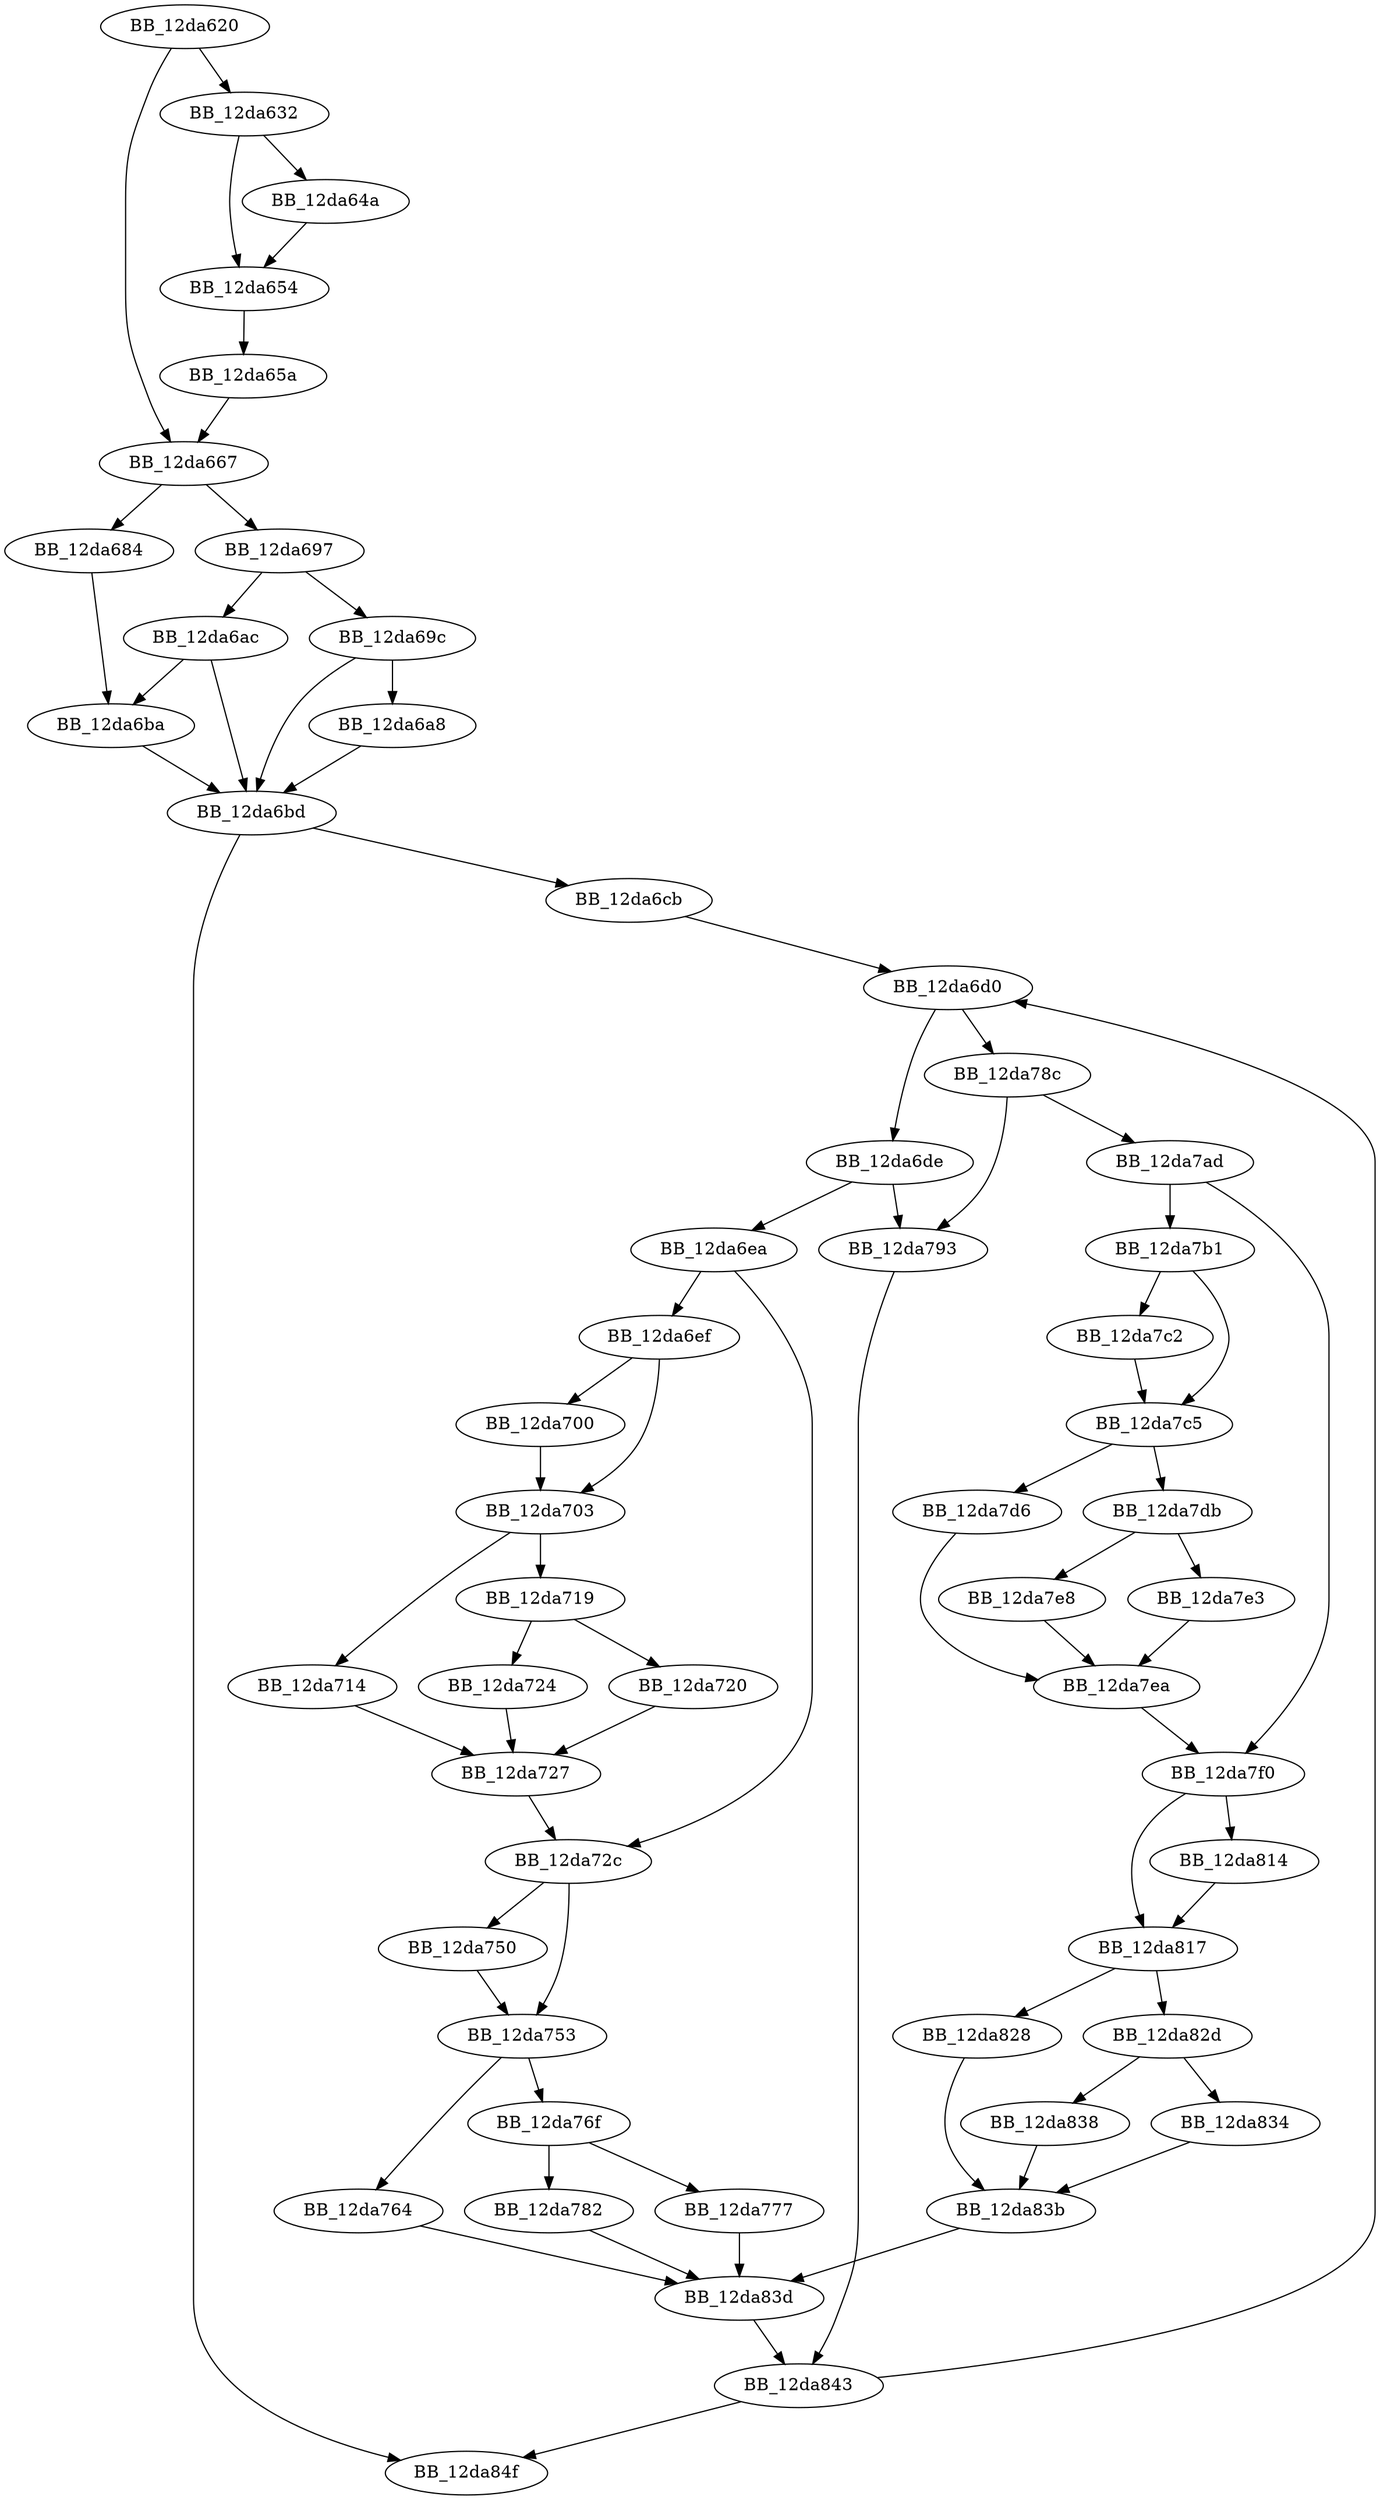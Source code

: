 DiGraph sub_12DA620{
BB_12da620->BB_12da632
BB_12da620->BB_12da667
BB_12da632->BB_12da64a
BB_12da632->BB_12da654
BB_12da64a->BB_12da654
BB_12da654->BB_12da65a
BB_12da65a->BB_12da667
BB_12da667->BB_12da684
BB_12da667->BB_12da697
BB_12da684->BB_12da6ba
BB_12da697->BB_12da69c
BB_12da697->BB_12da6ac
BB_12da69c->BB_12da6a8
BB_12da69c->BB_12da6bd
BB_12da6a8->BB_12da6bd
BB_12da6ac->BB_12da6ba
BB_12da6ac->BB_12da6bd
BB_12da6ba->BB_12da6bd
BB_12da6bd->BB_12da6cb
BB_12da6bd->BB_12da84f
BB_12da6cb->BB_12da6d0
BB_12da6d0->BB_12da6de
BB_12da6d0->BB_12da78c
BB_12da6de->BB_12da6ea
BB_12da6de->BB_12da793
BB_12da6ea->BB_12da6ef
BB_12da6ea->BB_12da72c
BB_12da6ef->BB_12da700
BB_12da6ef->BB_12da703
BB_12da700->BB_12da703
BB_12da703->BB_12da714
BB_12da703->BB_12da719
BB_12da714->BB_12da727
BB_12da719->BB_12da720
BB_12da719->BB_12da724
BB_12da720->BB_12da727
BB_12da724->BB_12da727
BB_12da727->BB_12da72c
BB_12da72c->BB_12da750
BB_12da72c->BB_12da753
BB_12da750->BB_12da753
BB_12da753->BB_12da764
BB_12da753->BB_12da76f
BB_12da764->BB_12da83d
BB_12da76f->BB_12da777
BB_12da76f->BB_12da782
BB_12da777->BB_12da83d
BB_12da782->BB_12da83d
BB_12da78c->BB_12da793
BB_12da78c->BB_12da7ad
BB_12da793->BB_12da843
BB_12da7ad->BB_12da7b1
BB_12da7ad->BB_12da7f0
BB_12da7b1->BB_12da7c2
BB_12da7b1->BB_12da7c5
BB_12da7c2->BB_12da7c5
BB_12da7c5->BB_12da7d6
BB_12da7c5->BB_12da7db
BB_12da7d6->BB_12da7ea
BB_12da7db->BB_12da7e3
BB_12da7db->BB_12da7e8
BB_12da7e3->BB_12da7ea
BB_12da7e8->BB_12da7ea
BB_12da7ea->BB_12da7f0
BB_12da7f0->BB_12da814
BB_12da7f0->BB_12da817
BB_12da814->BB_12da817
BB_12da817->BB_12da828
BB_12da817->BB_12da82d
BB_12da828->BB_12da83b
BB_12da82d->BB_12da834
BB_12da82d->BB_12da838
BB_12da834->BB_12da83b
BB_12da838->BB_12da83b
BB_12da83b->BB_12da83d
BB_12da83d->BB_12da843
BB_12da843->BB_12da6d0
BB_12da843->BB_12da84f
}

